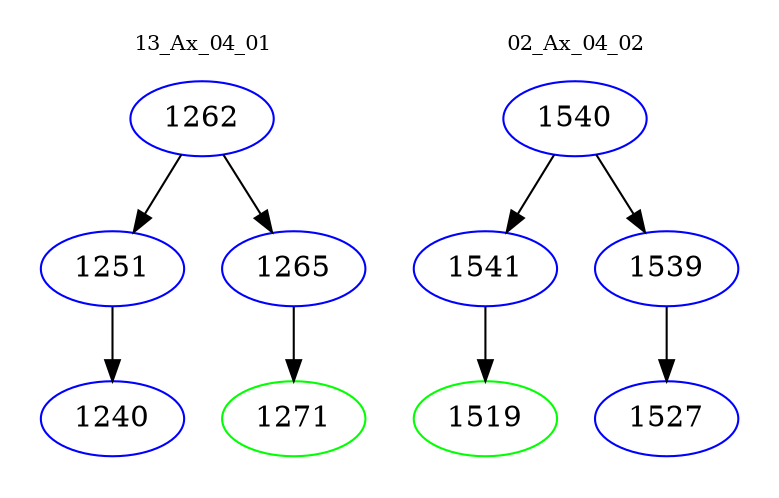 digraph{
subgraph cluster_0 {
color = white
label = "13_Ax_04_01";
fontsize=10;
T0_1262 [label="1262", color="blue"]
T0_1262 -> T0_1251 [color="black"]
T0_1251 [label="1251", color="blue"]
T0_1251 -> T0_1240 [color="black"]
T0_1240 [label="1240", color="blue"]
T0_1262 -> T0_1265 [color="black"]
T0_1265 [label="1265", color="blue"]
T0_1265 -> T0_1271 [color="black"]
T0_1271 [label="1271", color="green"]
}
subgraph cluster_1 {
color = white
label = "02_Ax_04_02";
fontsize=10;
T1_1540 [label="1540", color="blue"]
T1_1540 -> T1_1541 [color="black"]
T1_1541 [label="1541", color="blue"]
T1_1541 -> T1_1519 [color="black"]
T1_1519 [label="1519", color="green"]
T1_1540 -> T1_1539 [color="black"]
T1_1539 [label="1539", color="blue"]
T1_1539 -> T1_1527 [color="black"]
T1_1527 [label="1527", color="blue"]
}
}
